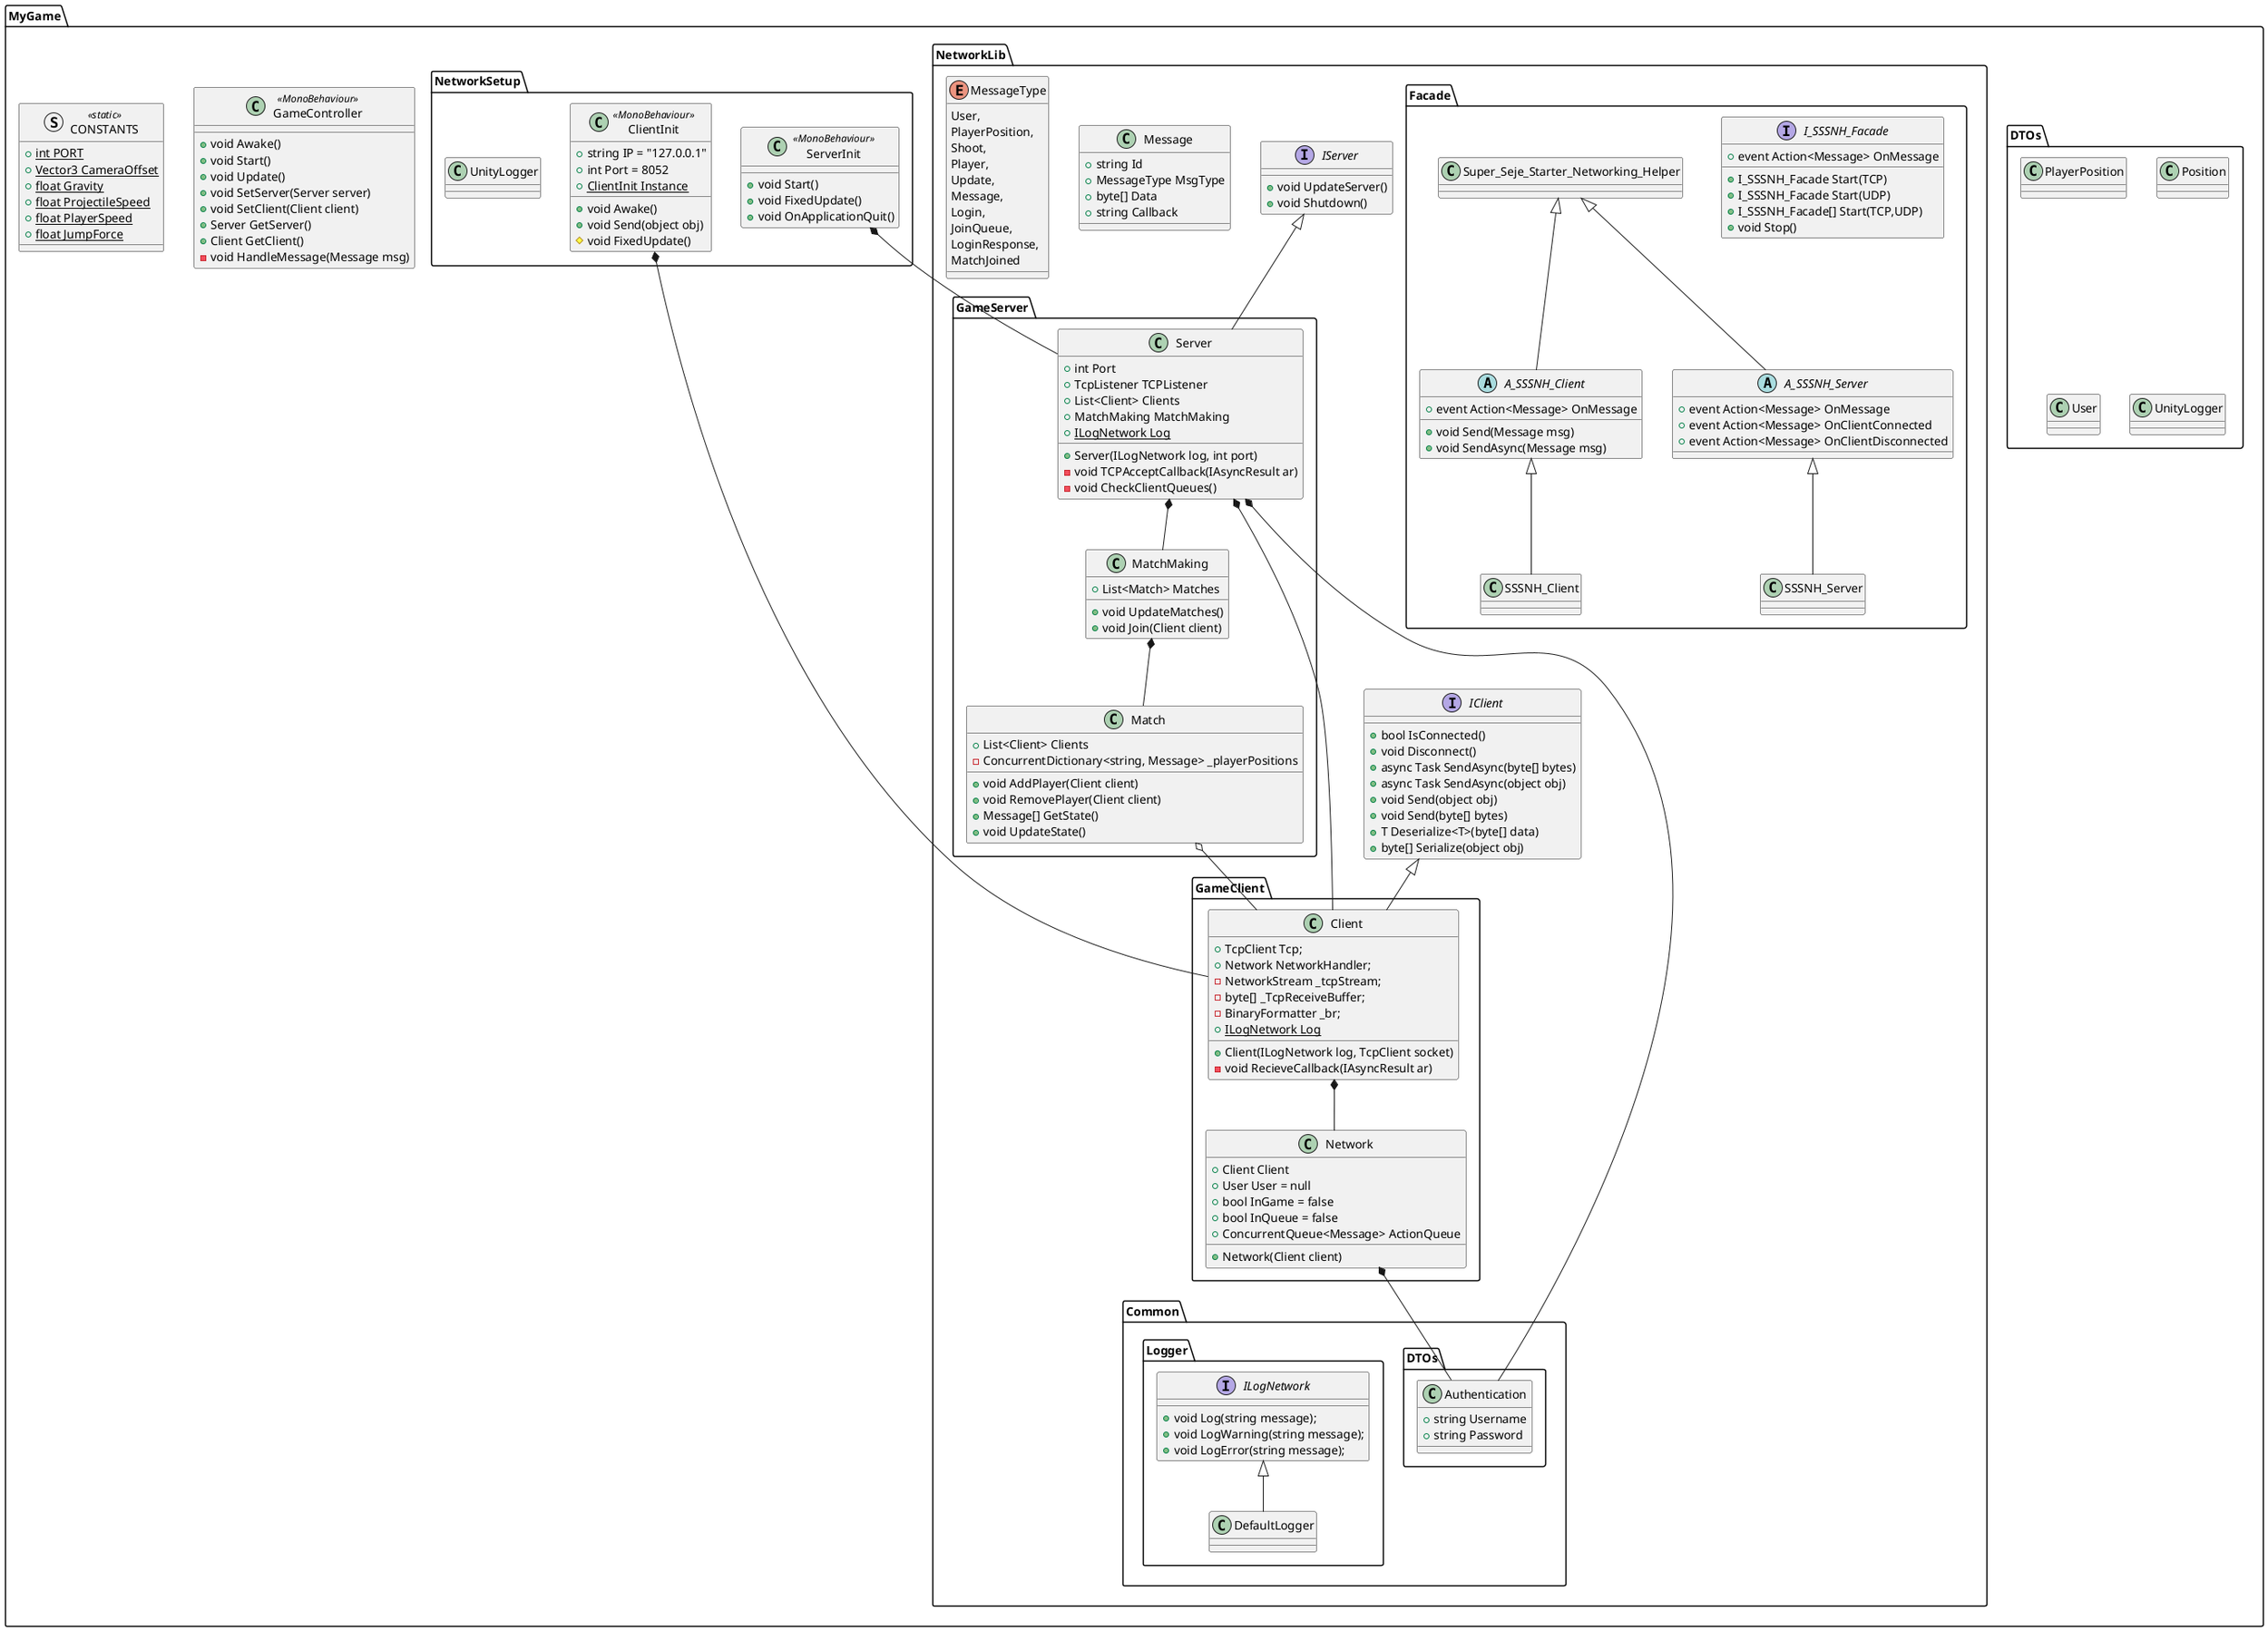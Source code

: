 @startuml

set separator ::
namespace MyGame{
    namespace DTOs{
        class PlayerPosition{}
        class Position{}
        class User{}
        class UnityLogger{}
    }
    class GameController <<MonoBehaviour>>{
        + void Awake()
        + void Start()
        + void Update()
        + void SetServer(Server server)
        + void SetClient(Client client)
        + Server GetServer()
        + Client GetClient()
        - void HandleMessage(Message msg)
    }

    namespace NetworkLib{
        namespace Facade{
            interface I_SSSNH_Facade{
                + event Action<Message> OnMessage
                + I_SSSNH_Facade Start(TCP)
                + I_SSSNH_Facade Start(UDP)
                + I_SSSNH_Facade[] Start(TCP,UDP)
                + void Stop()
            }

            abstract class A_SSSNH_Client
            {
                + event Action<Message> OnMessage
                + void Send(Message msg)
                + void SendAsync(Message msg)
            }

            class SSSNH_Client{

            }

            abstract class A_SSSNH_Server
            {
                + event Action<Message> OnMessage
                + event Action<Message> OnClientConnected
                + event Action<Message> OnClientDisconnected
            }

            class SSSNH_Server{

            }

            Super_Seje_Starter_Networking_Helper <|-- A_SSSNH_Client
            Super_Seje_Starter_Networking_Helper <|-- A_SSSNH_Server
            A_SSSNH_Client <|-- SSSNH_Client
            A_SSSNH_Server <|-- SSSNH_Server
        }

        namespace Common{
            namespace DTOs{
                class Authentication{
                    + string Username
                    + string Password
                }
            }
            namespace Logger{
                interface ILogNetwork{
                    + void Log(string message);
                    + void LogWarning(string message);
                    + void LogError(string message);
                }
                class DefaultLogger{

                }
                DefaultLogger -up-|> ILogNetwork
            }
        }
        interface IClient{
            + bool IsConnected()
            + void Disconnect()
            + async Task SendAsync(byte[] bytes)
            + async Task SendAsync(object obj)
            + void Send(object obj)
            + void Send(byte[] bytes)
            + T Deserialize<T>(byte[] data)
            + byte[] Serialize(object obj)
        }
        interface IServer{
            + void UpdateServer()
            + void Shutdown()
        }

        namespace GameClient{
            class Client {
                + TcpClient Tcp;
                + Network NetworkHandler;
                - NetworkStream _tcpStream;
                - byte[] _TcpReceiveBuffer;
                - BinaryFormatter _br;
                + {static} ILogNetwork Log
                + Client(ILogNetwork log, TcpClient socket)
                - void RecieveCallback(IAsyncResult ar)
            }
            class Network {
                + Client Client
                + User User = null
                + bool InGame = false
                + bool InQueue = false
                + ConcurrentQueue<Message> ActionQueue
                + Network(Client client)
            }
        }
        namespace GameServer{
            class Server{
                + int Port
                + TcpListener TCPListener
                + List<Client> Clients
                + MatchMaking MatchMaking
                + {static} ILogNetwork Log
                + Server(ILogNetwork log, int port)
                - void TCPAcceptCallback(IAsyncResult ar)
                - void CheckClientQueues()
            }
            class Match{
                + List<Client> Clients
                - ConcurrentDictionary<string, Message> _playerPositions
                + void AddPlayer(Client client)
                + void RemovePlayer(Client client)
                + Message[] GetState()
                + void UpdateState()
            }
            class MatchMaking{
                + List<Match> Matches
                + void UpdateMatches()
                + void Join(Client client)
            }
        }
        class Message{
            + string Id
            + MessageType MsgType
            + byte[] Data
            + string Callback
        }
        enum MessageType{
            User,
            PlayerPosition,
            Shoot,
            Player,
            Update,
            Message,
            Login,
            JoinQueue,
            LoginResponse,
            MatchJoined
        }
    }

    struct CONSTANTS <<static>> {
        + {static} int PORT
        + {static} Vector3 CameraOffset
        + {static} float Gravity
        + {static} float ProjectileSpeed
        + {static} float PlayerSpeed
        + {static} float JumpForce
    }

    namespace NetworkSetup{

        class ClientInit <<MonoBehaviour>>{
            + string IP = "127.0.0.1"
            + int Port = 8052
            + {static} ClientInit Instance
            + void Awake()
            + void Send(object obj)
            # void FixedUpdate()
        }
        class ServerInit <<MonoBehaviour>>{
            + void Start()
            + void FixedUpdate()
            + void OnApplicationQuit()
        }
        class UnityLogger{}
    }
}


MyGame::NetworkLib::GameClient::Client *-- MyGame::NetworkLib::GameClient::Network

MyGame::NetworkSetup::ClientInit *-- MyGame::NetworkLib::GameClient::Client
MyGame::NetworkSetup::ServerInit *-- MyGame::NetworkLib::GameServer::Server

MyGame::NetworkLib::GameServer::Server *-- MyGame::NetworkLib::GameServer::MatchMaking
MyGame::NetworkLib::GameServer::Server *-- MyGame::NetworkLib::GameClient::Client
MyGame::NetworkLib::GameServer::MatchMaking *-- MyGame::NetworkLib::GameServer::Match
MyGame::NetworkLib::GameServer::Match o-- MyGame::NetworkLib::GameClient::Client

MyGame::NetworkLib::IClient <|-- MyGame::NetworkLib::GameClient::Client
MyGame::NetworkLib::IServer <|-- MyGame::NetworkLib::GameServer::Server

MyGame::NetworkLib::GameServer::Server *-- MyGame::NetworkLib::Common::DTOs::Authentication
MyGame::NetworkLib::GameClient::Network *-- MyGame::NetworkLib::Common::DTOs::Authentication


@enduml
